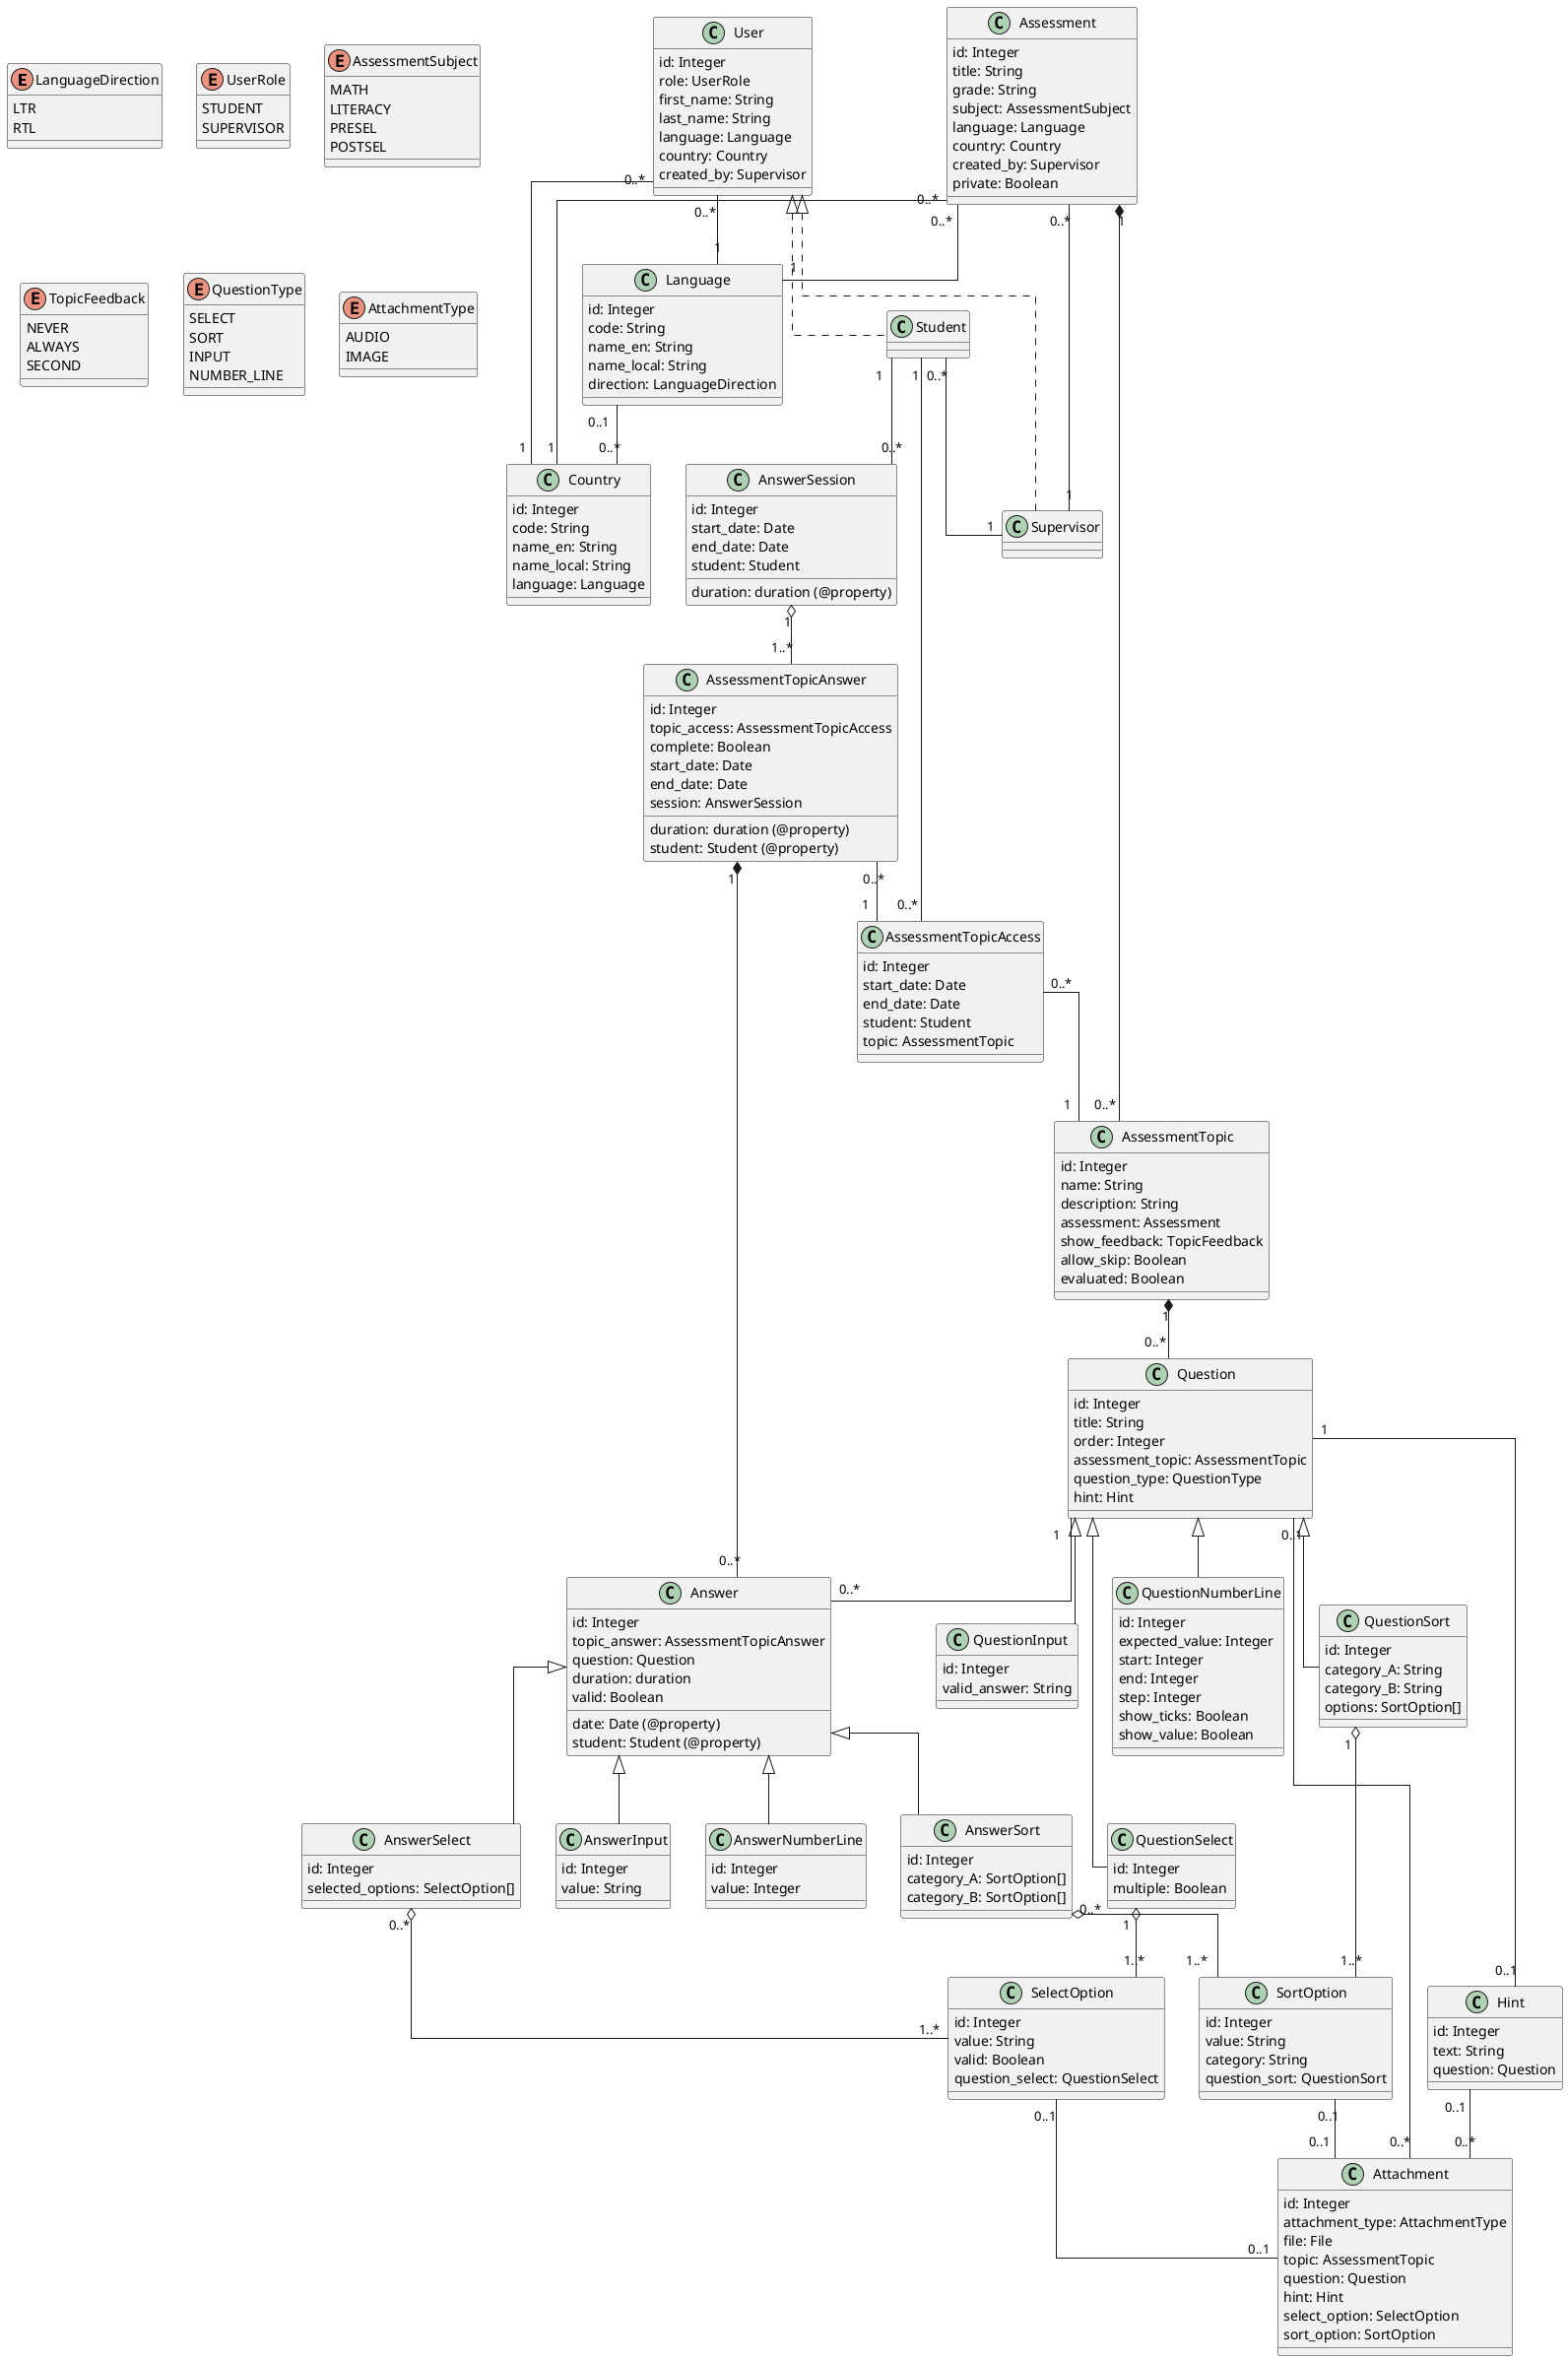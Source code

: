 @startuml "Learning_Outcomes_Database_UML_Diagram"

skinparam linetype ortho
skinparam BackgroundColor white

/'
Version 2 - 18/06/2021 (Author Matthis M) - changes:
- Changed title
- Deletion of outdated Groups with managers / members
- Switched from camelCase to snake_case
- Specialization of some links as aggregations / compositions
- Redefined Student and Supervisor classes as simple UserRole enum
- Other minors fixes
'/

enum LanguageDirection {
    LTR
    RTL
}

class Country {
    id: Integer
    code: String
    name_en: String
    name_local: String
    language: Language
}

class Language {
    id: Integer
    code: String
    name_en: String
    name_local: String
    direction: LanguageDirection
}

enum UserRole {
    STUDENT
    SUPERVISOR
}

class User {
    id: Integer
    role: UserRole
    first_name: String
    last_name: String
    language: Language
    country: Country
    created_by: Supervisor
}

enum AssessmentSubject {
    MATH
    LITERACY
    PRESEL
    POSTSEL
}

class Assessment {
    id: Integer
    title: String
    grade: String
    subject: AssessmentSubject
    language: Language
    country: Country
    created_by: Supervisor
    private: Boolean
}

enum TopicFeedback {
    NEVER
    ALWAYS
    SECOND
}

class AssessmentTopic {
    id: Integer
    name: String
    description: String
    assessment: Assessment
    'order: Integer'
    show_feedback: TopicFeedback
    allow_skip: Boolean
    evaluated: Boolean
    'stop_rule: Integer'
}

class AssessmentTopicAccess {
    id: Integer
    start_date: Date
    end_date: Date
    student: Student
    topic: AssessmentTopic
}

enum QuestionType {
    SELECT
    SORT
    INPUT
    NUMBER_LINE
}

class Question {
    id: Integer
    title: String
    order: Integer
    assessment_topic: AssessmentTopic
    question_type: QuestionType
    hint: Hint
}

class Hint {
    id: Integer
    text: String
    question: Question
}

class QuestionInput {
    id: Integer
    valid_answer: String
}

class QuestionSelect {
    id: Integer
    multiple: Boolean
}

class SelectOption {
    id: Integer
    value: String
    valid: Boolean
    question_select: QuestionSelect
}

class QuestionSort {
    id: Integer
    category_A: String
    category_B: String
    options: SortOption[]
}

class SortOption {
    id: Integer
    value: String
    category: String
    question_sort: QuestionSort
}

class QuestionNumberLine {
    id: Integer
    expected_value: Integer
    start: Integer
    end: Integer
    step: Integer
    show_ticks: Boolean
    show_value: Boolean
}

enum AttachmentType {
    AUDIO
    IMAGE
}

class Attachment {
    id: Integer
    attachment_type: AttachmentType
    file: File
    topic: AssessmentTopic
    question: Question
    hint: Hint
    select_option: SelectOption
    sort_option: SortOption
}

class AnswerSession {
    id: Integer
    start_date: Date
    end_date: Date
    student: Student
    duration: duration (@property)
}

class AssessmentTopicAnswer {
    id: Integer
    topic_access: AssessmentTopicAccess
    complete: Boolean
    start_date: Date
    end_date: Date
    session: AnswerSession
    duration: duration (@property)
    student: Student (@property)
}

class Answer {
    id: Integer
    topic_answer: AssessmentTopicAnswer
    question: Question
    duration: duration
    valid: Boolean
    date: Date (@property)
    student: Student (@property)
}

class AnswerInput {
    id: Integer
    value: String
}

class AnswerSelect {
    id: Integer
    selected_options: SelectOption[]
}

class AnswerSort {
    id: Integer
    category_A: SortOption[]
    category_B: SortOption[]
}

class AnswerNumberLine {
    id: Integer
    value: Integer
}

Language "0..1" -- "0..*" Country

User "0..*" -- "1" Language
User "0..*" -- "1" Country

Assessment "0..*" -- "1" Language
Assessment "0..*" -- "1" Country


User <|-[dashed]- Supervisor
User <|-[dashed]- Student

Student "0..*" -- "1" Supervisor


Assessment "1" *-- "0..*" AssessmentTopic
Assessment "0..*" -- "1" Supervisor

AssessmentTopic "1" *-- "0..*" Question

AnswerSession "1" o-- "1..*" AssessmentTopicAnswer

AssessmentTopicAccess "0..*" -- "1" AssessmentTopic

Student "1" -- "0..*" AnswerSession
Student "1" -- "0..*" AssessmentTopicAccess


Hint "0..1" -- "0..*" Attachment

Question "0..1" -- "0..*" Attachment
Question "1" -- "0..1" Hint
Question <|-- QuestionSelect
Question <|-- QuestionSort
Question <|-- QuestionInput
Question <|-- QuestionNumberLine

QuestionSelect "1" o-- "1..*" SelectOption
SelectOption "0..1" -- "0..1" Attachment

QuestionSort "1" o-- "1..*" SortOption
SortOption "0..1" -- "0..1" Attachment


AssessmentTopicAnswer "0..*" -- "1" AssessmentTopicAccess
AssessmentTopicAnswer "1" *-- "0..*" Answer

Question "1" -- "0..*" Answer

Answer <|-- AnswerSelect
Answer <|-- AnswerSort
Answer <|-- AnswerInput
Answer <|-- AnswerNumberLine

AnswerSelect "0..*" o-- "1..*" SelectOption
AnswerSort "0..*" o-- "1..*" SortOption

@enduml